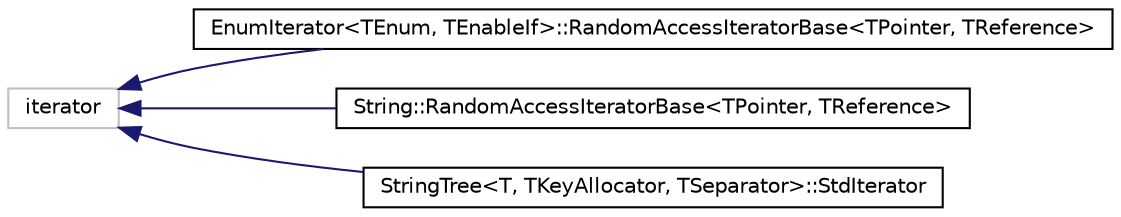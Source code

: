 digraph "Graphical Class Hierarchy"
{
  edge [fontname="Helvetica",fontsize="10",labelfontname="Helvetica",labelfontsize="10"];
  node [fontname="Helvetica",fontsize="10",shape=record];
  rankdir="LR";
  Node218 [label="iterator",height=0.2,width=0.4,color="grey75", fillcolor="white", style="filled"];
  Node0 [label="EnumIterator\<TEnum, TEnableIf\>::RandomAccessIteratorBase\<TPointer, TReference\>",height=0.2,width=0.4,color="black", fillcolor="white", style="filled",URL="$classaworx_1_1lib_1_1lang_1_1EnumIterator_1_1RandomAccessIteratorBase.html"];
  Node220 [label="String::RandomAccessIteratorBase\<TPointer, TReference\>",height=0.2,width=0.4,color="black", fillcolor="white", style="filled",URL="$classaworx_1_1lib_1_1strings_1_1String_1_1RandomAccessIteratorBase.html"];
  Node221 [label="StringTree\<T, TKeyAllocator, TSeparator\>::StdIterator",height=0.2,width=0.4,color="black", fillcolor="white", style="filled",URL="$classaworx_1_1lib_1_1util_1_1StringTree_1_1StdIterator.html"];
  Node218 -> Node0 [dir="back",color="midnightblue",fontsize="10",style="solid",fontname="Helvetica"];
  Node218 -> Node220 [dir="back",color="midnightblue",fontsize="10",style="solid",fontname="Helvetica"];
  Node218 -> Node221 [dir="back",color="midnightblue",fontsize="10",style="solid",fontname="Helvetica"];
}

